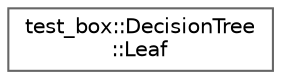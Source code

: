 digraph "类继承关系图"
{
 // LATEX_PDF_SIZE
  bgcolor="transparent";
  edge [fontname=Helvetica,fontsize=10,labelfontname=Helvetica,labelfontsize=10];
  node [fontname=Helvetica,fontsize=10,shape=box,height=0.2,width=0.4];
  rankdir="LR";
  Node0 [id="Node000000",label="test_box::DecisionTree\l::Leaf",height=0.2,width=0.4,color="grey40", fillcolor="white", style="filled",URL="$structtest__box_1_1_decision_tree_1_1_leaf.html",tooltip=" "];
}
